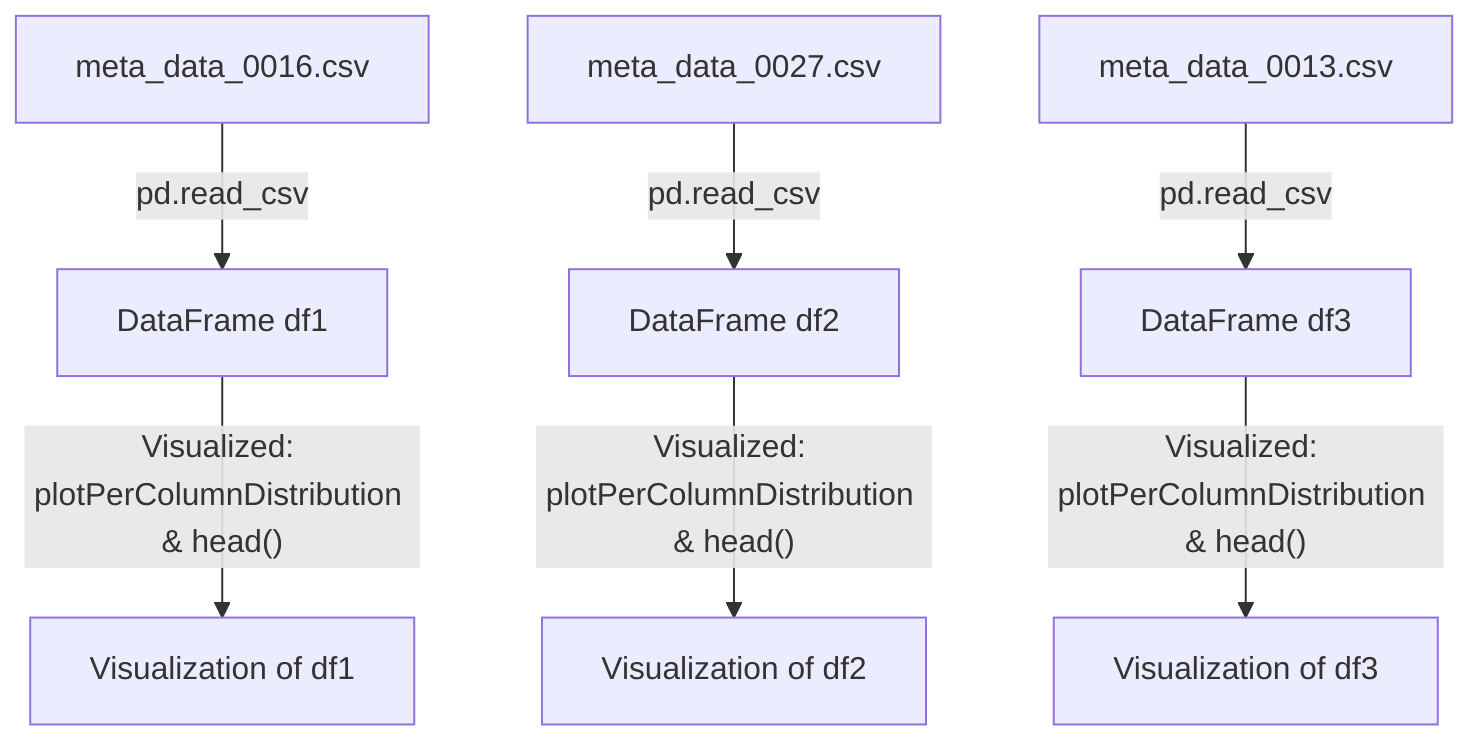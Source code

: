 flowchart TD
    A["meta_data_0016.csv"]
    DF1["DataFrame df1"]
    A -->|"pd.read_csv"| DF1
    
    B["meta_data_0027.csv"]
    DF2["DataFrame df2"]
    B -->|"pd.read_csv"| DF2
    
    C["meta_data_0013.csv"]
    DF3["DataFrame df3"]
    C -->|"pd.read_csv"| DF3

    DF1 -->|"Visualized: plotPerColumnDistribution & head()"| E["Visualization of df1"]
    DF2 -->|"Visualized: plotPerColumnDistribution & head()"| F["Visualization of df2"]
    DF3 -->|"Visualized: plotPerColumnDistribution & head()"| G["Visualization of df3"]
